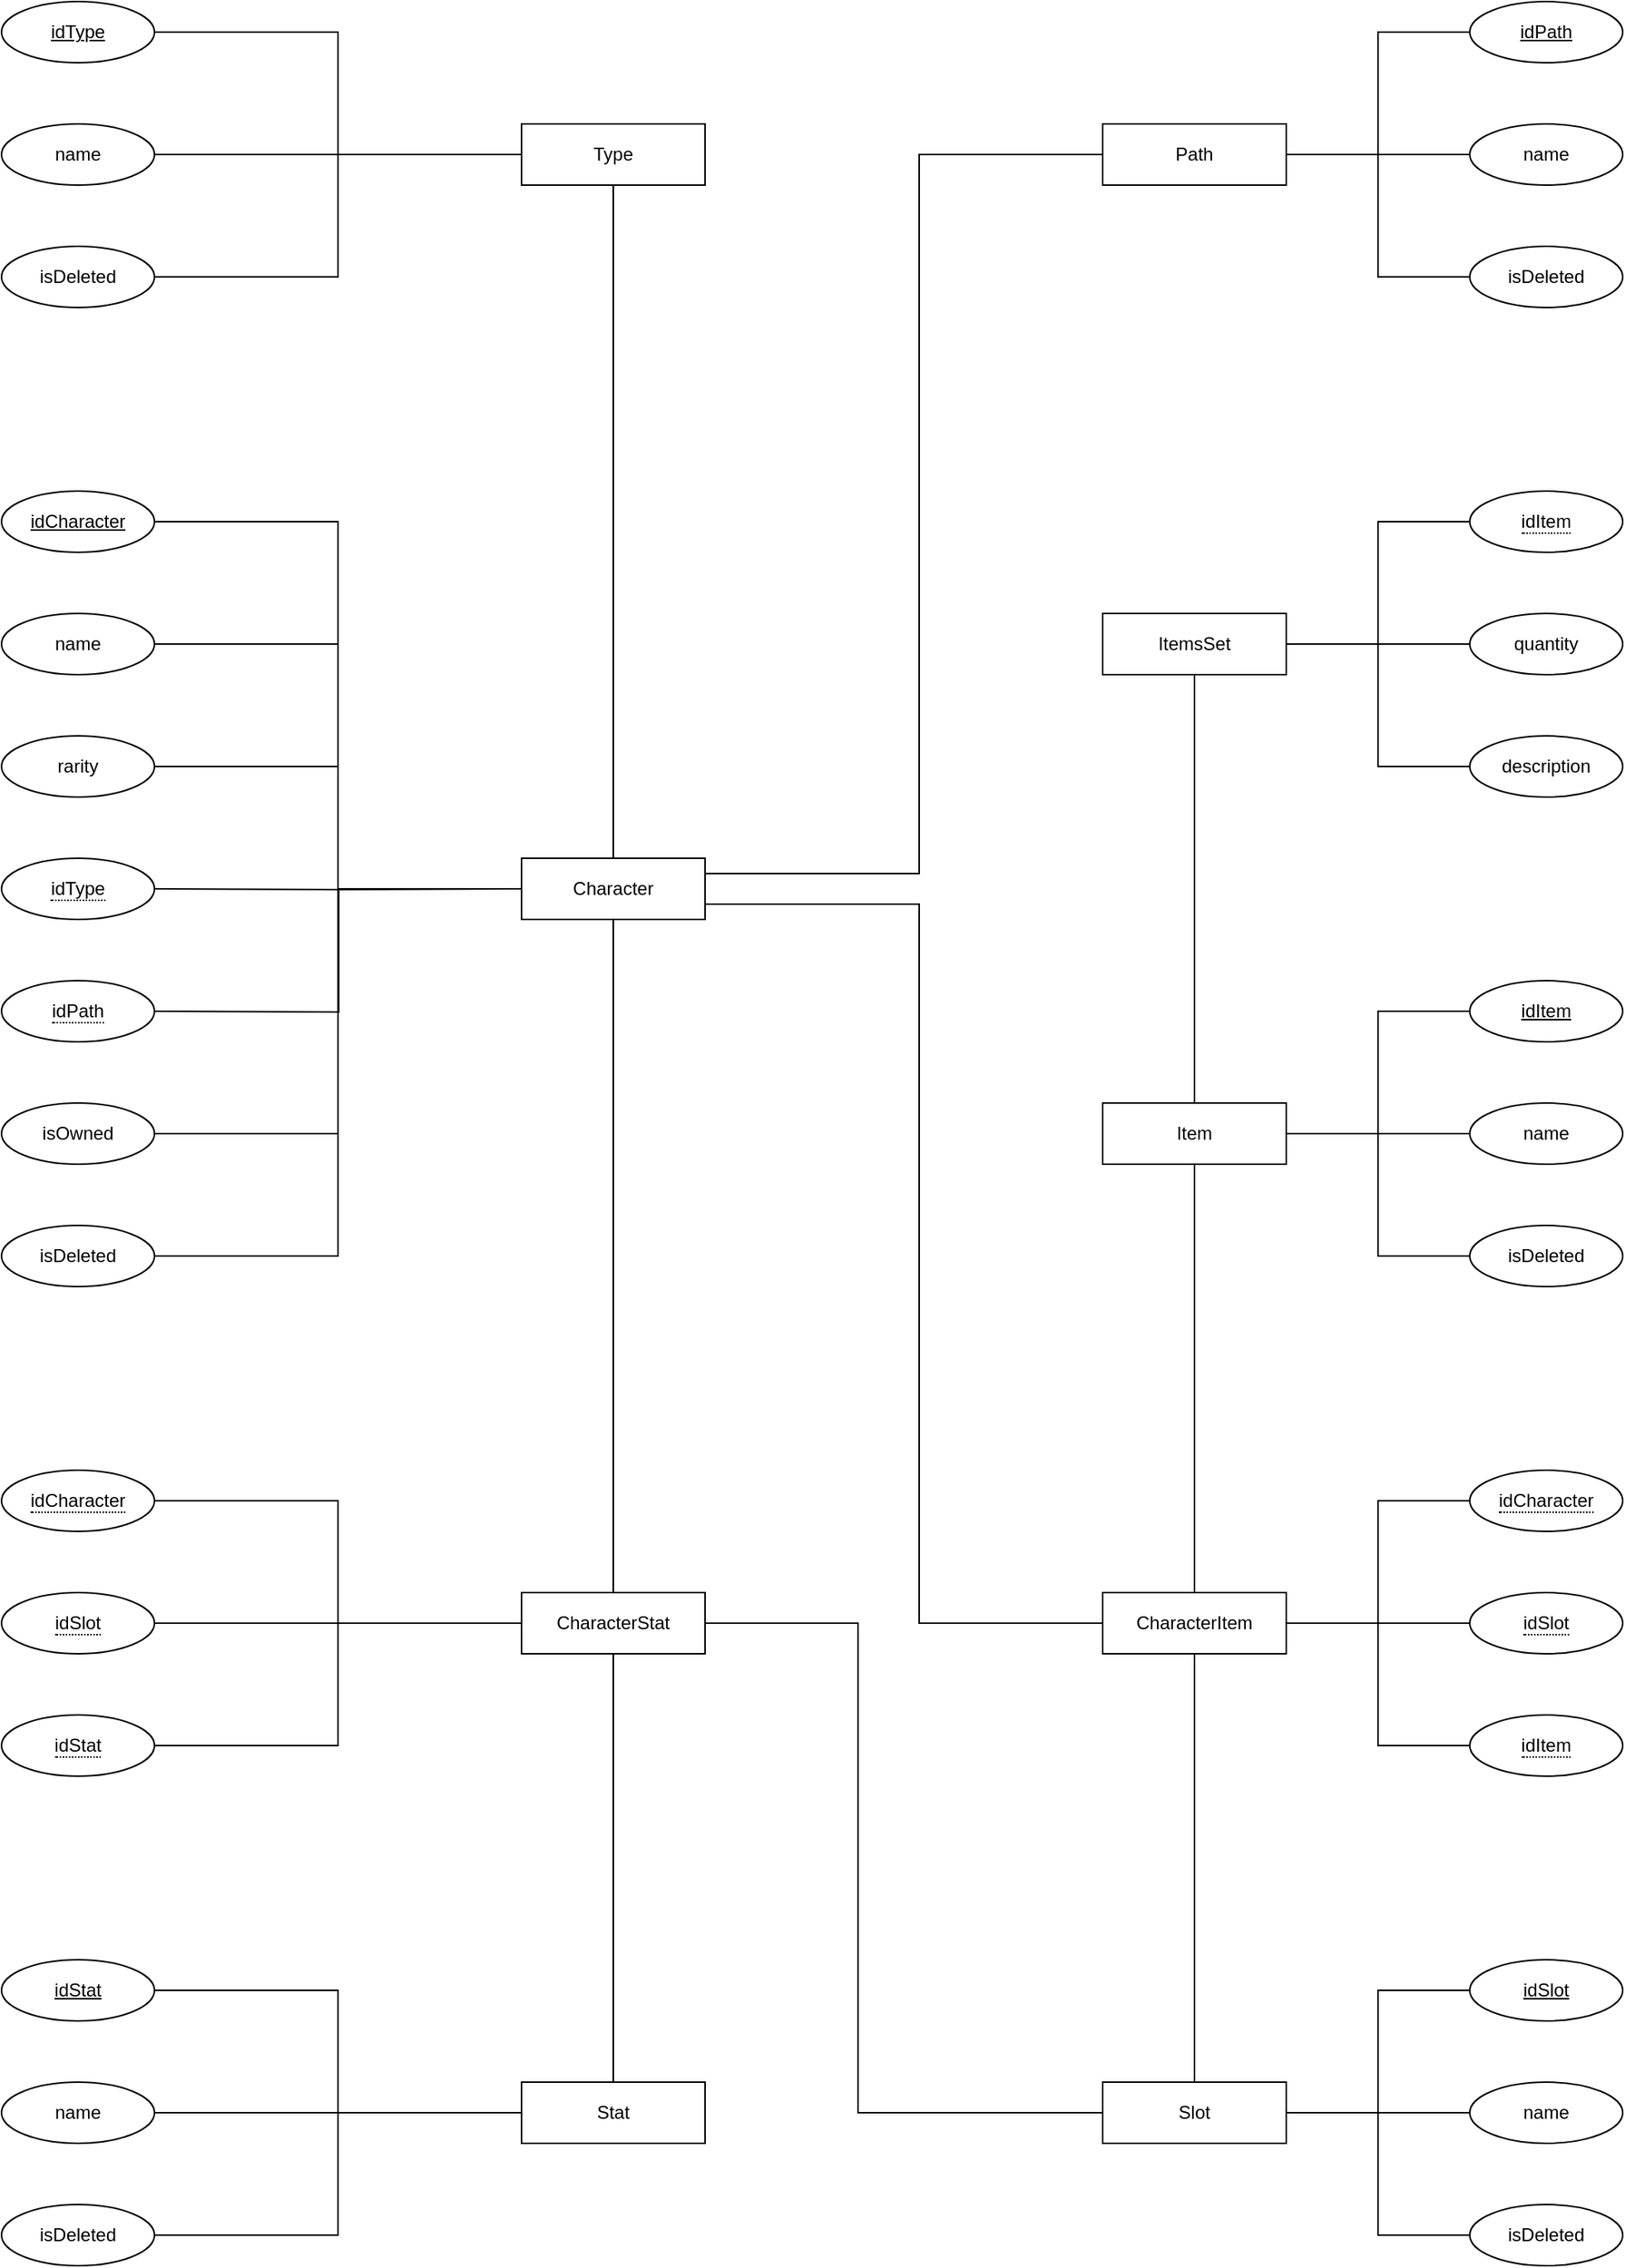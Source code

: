 <mxfile version="21.8.1" type="device">
  <diagram name="Page-1" id="GX8H9D7b_R_yUTEZoVUh">
    <mxGraphModel dx="1434" dy="1882" grid="1" gridSize="10" guides="1" tooltips="1" connect="1" arrows="1" fold="1" page="1" pageScale="1" pageWidth="850" pageHeight="1100" math="0" shadow="0">
      <root>
        <mxCell id="0" />
        <mxCell id="1" parent="0" />
        <mxCell id="0056p9a0bMRNldogxfck-70" style="edgeStyle=orthogonalEdgeStyle;rounded=0;orthogonalLoop=1;jettySize=auto;html=1;exitX=0.5;exitY=1;exitDx=0;exitDy=0;entryX=0.5;entryY=0;entryDx=0;entryDy=0;endArrow=none;endFill=0;" parent="1" source="0056p9a0bMRNldogxfck-1" target="0056p9a0bMRNldogxfck-58" edge="1">
          <mxGeometry relative="1" as="geometry" />
        </mxCell>
        <mxCell id="0056p9a0bMRNldogxfck-77" style="edgeStyle=orthogonalEdgeStyle;rounded=0;orthogonalLoop=1;jettySize=auto;html=1;exitX=1;exitY=0.75;exitDx=0;exitDy=0;entryX=0;entryY=0.5;entryDx=0;entryDy=0;endArrow=none;endFill=0;" parent="1" source="0056p9a0bMRNldogxfck-1" target="0056p9a0bMRNldogxfck-67" edge="1">
          <mxGeometry relative="1" as="geometry">
            <Array as="points">
              <mxPoint x="600" y="-490" />
              <mxPoint x="600" y="-20" />
            </Array>
          </mxGeometry>
        </mxCell>
        <mxCell id="0056p9a0bMRNldogxfck-1" value="Character" style="whiteSpace=wrap;html=1;align=center;" parent="1" vertex="1">
          <mxGeometry x="340" y="-520" width="120" height="40" as="geometry" />
        </mxCell>
        <mxCell id="0056p9a0bMRNldogxfck-35" style="edgeStyle=orthogonalEdgeStyle;rounded=0;orthogonalLoop=1;jettySize=auto;html=1;exitX=1;exitY=0.5;exitDx=0;exitDy=0;entryX=0;entryY=0.5;entryDx=0;entryDy=0;endArrow=none;endFill=0;" parent="1" source="0056p9a0bMRNldogxfck-2" target="0056p9a0bMRNldogxfck-1" edge="1">
          <mxGeometry relative="1" as="geometry" />
        </mxCell>
        <mxCell id="0056p9a0bMRNldogxfck-2" value="idCharacter" style="ellipse;whiteSpace=wrap;html=1;align=center;fontStyle=4;" parent="1" vertex="1">
          <mxGeometry y="-760" width="100" height="40" as="geometry" />
        </mxCell>
        <mxCell id="0056p9a0bMRNldogxfck-36" style="edgeStyle=orthogonalEdgeStyle;rounded=0;orthogonalLoop=1;jettySize=auto;html=1;exitX=1;exitY=0.5;exitDx=0;exitDy=0;entryX=0;entryY=0.5;entryDx=0;entryDy=0;endArrow=none;endFill=0;" parent="1" source="0056p9a0bMRNldogxfck-3" target="0056p9a0bMRNldogxfck-1" edge="1">
          <mxGeometry relative="1" as="geometry">
            <mxPoint x="320" y="-650" as="targetPoint" />
          </mxGeometry>
        </mxCell>
        <mxCell id="0056p9a0bMRNldogxfck-3" value="name" style="ellipse;whiteSpace=wrap;html=1;align=center;" parent="1" vertex="1">
          <mxGeometry y="-680" width="100" height="40" as="geometry" />
        </mxCell>
        <mxCell id="0056p9a0bMRNldogxfck-37" style="edgeStyle=orthogonalEdgeStyle;rounded=0;orthogonalLoop=1;jettySize=auto;html=1;exitX=1;exitY=0.5;exitDx=0;exitDy=0;entryX=0;entryY=0.5;entryDx=0;entryDy=0;endArrow=none;endFill=0;" parent="1" source="0056p9a0bMRNldogxfck-4" target="0056p9a0bMRNldogxfck-1" edge="1">
          <mxGeometry relative="1" as="geometry" />
        </mxCell>
        <mxCell id="0056p9a0bMRNldogxfck-4" value="rarity" style="ellipse;whiteSpace=wrap;html=1;align=center;" parent="1" vertex="1">
          <mxGeometry y="-600" width="100" height="40" as="geometry" />
        </mxCell>
        <mxCell id="0056p9a0bMRNldogxfck-38" style="edgeStyle=orthogonalEdgeStyle;rounded=0;orthogonalLoop=1;jettySize=auto;html=1;exitX=1;exitY=0.5;exitDx=0;exitDy=0;entryX=0;entryY=0.5;entryDx=0;entryDy=0;endArrow=none;endFill=0;" parent="1" target="0056p9a0bMRNldogxfck-1" edge="1">
          <mxGeometry relative="1" as="geometry">
            <mxPoint x="100" y="-500" as="sourcePoint" />
          </mxGeometry>
        </mxCell>
        <mxCell id="0056p9a0bMRNldogxfck-39" style="edgeStyle=orthogonalEdgeStyle;rounded=0;orthogonalLoop=1;jettySize=auto;html=1;exitX=1;exitY=0.5;exitDx=0;exitDy=0;entryX=0;entryY=0.5;entryDx=0;entryDy=0;endArrow=none;endFill=0;" parent="1" target="0056p9a0bMRNldogxfck-1" edge="1">
          <mxGeometry relative="1" as="geometry">
            <mxPoint x="100" y="-420" as="sourcePoint" />
          </mxGeometry>
        </mxCell>
        <mxCell id="0056p9a0bMRNldogxfck-40" style="edgeStyle=orthogonalEdgeStyle;rounded=0;orthogonalLoop=1;jettySize=auto;html=1;exitX=1;exitY=0.5;exitDx=0;exitDy=0;entryX=0;entryY=0.5;entryDx=0;entryDy=0;endArrow=none;endFill=0;" parent="1" source="0056p9a0bMRNldogxfck-7" target="0056p9a0bMRNldogxfck-1" edge="1">
          <mxGeometry relative="1" as="geometry" />
        </mxCell>
        <mxCell id="0056p9a0bMRNldogxfck-7" value="isOwned" style="ellipse;whiteSpace=wrap;html=1;align=center;" parent="1" vertex="1">
          <mxGeometry y="-360" width="100" height="40" as="geometry" />
        </mxCell>
        <mxCell id="0056p9a0bMRNldogxfck-41" style="edgeStyle=orthogonalEdgeStyle;rounded=0;orthogonalLoop=1;jettySize=auto;html=1;exitX=1;exitY=0.5;exitDx=0;exitDy=0;entryX=0;entryY=0.5;entryDx=0;entryDy=0;endArrow=none;endFill=0;" parent="1" source="0056p9a0bMRNldogxfck-8" target="0056p9a0bMRNldogxfck-1" edge="1">
          <mxGeometry relative="1" as="geometry" />
        </mxCell>
        <mxCell id="0056p9a0bMRNldogxfck-8" value="isDeleted" style="ellipse;whiteSpace=wrap;html=1;align=center;" parent="1" vertex="1">
          <mxGeometry y="-280" width="100" height="40" as="geometry" />
        </mxCell>
        <mxCell id="0056p9a0bMRNldogxfck-20" style="edgeStyle=orthogonalEdgeStyle;rounded=0;orthogonalLoop=1;jettySize=auto;html=1;exitX=0.5;exitY=1;exitDx=0;exitDy=0;entryX=0.25;entryY=0;entryDx=0;entryDy=0;endArrow=none;endFill=0;" parent="1" source="0056p9a0bMRNldogxfck-9" target="0056p9a0bMRNldogxfck-1" edge="1">
          <mxGeometry relative="1" as="geometry">
            <Array as="points">
              <mxPoint x="400" y="-520" />
            </Array>
          </mxGeometry>
        </mxCell>
        <mxCell id="0056p9a0bMRNldogxfck-9" value="Type" style="whiteSpace=wrap;html=1;align=center;" parent="1" vertex="1">
          <mxGeometry x="340" y="-1000" width="120" height="40" as="geometry" />
        </mxCell>
        <mxCell id="0056p9a0bMRNldogxfck-15" style="edgeStyle=orthogonalEdgeStyle;rounded=0;orthogonalLoop=1;jettySize=auto;html=1;exitX=1;exitY=0.5;exitDx=0;exitDy=0;entryX=0;entryY=0.5;entryDx=0;entryDy=0;endArrow=none;endFill=0;" parent="1" source="0056p9a0bMRNldogxfck-10" target="0056p9a0bMRNldogxfck-9" edge="1">
          <mxGeometry relative="1" as="geometry" />
        </mxCell>
        <mxCell id="0056p9a0bMRNldogxfck-10" value="idType" style="ellipse;whiteSpace=wrap;html=1;align=center;fontStyle=4;" parent="1" vertex="1">
          <mxGeometry y="-1080" width="100" height="40" as="geometry" />
        </mxCell>
        <mxCell id="0056p9a0bMRNldogxfck-16" style="edgeStyle=orthogonalEdgeStyle;rounded=0;orthogonalLoop=1;jettySize=auto;html=1;exitX=1;exitY=0.5;exitDx=0;exitDy=0;entryX=0;entryY=0.5;entryDx=0;entryDy=0;endArrow=none;endFill=0;" parent="1" source="0056p9a0bMRNldogxfck-11" target="0056p9a0bMRNldogxfck-9" edge="1">
          <mxGeometry relative="1" as="geometry" />
        </mxCell>
        <mxCell id="0056p9a0bMRNldogxfck-11" value="name" style="ellipse;whiteSpace=wrap;html=1;align=center;" parent="1" vertex="1">
          <mxGeometry y="-1000" width="100" height="40" as="geometry" />
        </mxCell>
        <mxCell id="0056p9a0bMRNldogxfck-19" style="edgeStyle=orthogonalEdgeStyle;rounded=0;orthogonalLoop=1;jettySize=auto;html=1;exitX=0;exitY=0.5;exitDx=0;exitDy=0;entryX=1;entryY=0.25;entryDx=0;entryDy=0;endArrow=none;endFill=0;" parent="1" source="0056p9a0bMRNldogxfck-12" target="0056p9a0bMRNldogxfck-1" edge="1">
          <mxGeometry relative="1" as="geometry">
            <Array as="points">
              <mxPoint x="600" y="-980" />
              <mxPoint x="600" y="-510" />
            </Array>
          </mxGeometry>
        </mxCell>
        <mxCell id="0056p9a0bMRNldogxfck-12" value="Path" style="whiteSpace=wrap;html=1;align=center;" parent="1" vertex="1">
          <mxGeometry x="720" y="-1000" width="120" height="40" as="geometry" />
        </mxCell>
        <mxCell id="0056p9a0bMRNldogxfck-17" style="edgeStyle=orthogonalEdgeStyle;rounded=0;orthogonalLoop=1;jettySize=auto;html=1;exitX=0;exitY=0.5;exitDx=0;exitDy=0;entryX=1;entryY=0.5;entryDx=0;entryDy=0;endArrow=none;endFill=0;" parent="1" source="0056p9a0bMRNldogxfck-13" target="0056p9a0bMRNldogxfck-12" edge="1">
          <mxGeometry relative="1" as="geometry" />
        </mxCell>
        <mxCell id="0056p9a0bMRNldogxfck-13" value="idPath" style="ellipse;whiteSpace=wrap;html=1;align=center;fontStyle=4;" parent="1" vertex="1">
          <mxGeometry x="960" y="-1080" width="100" height="40" as="geometry" />
        </mxCell>
        <mxCell id="0056p9a0bMRNldogxfck-18" style="edgeStyle=orthogonalEdgeStyle;rounded=0;orthogonalLoop=1;jettySize=auto;html=1;exitX=0;exitY=0.5;exitDx=0;exitDy=0;entryX=1;entryY=0.5;entryDx=0;entryDy=0;endArrow=none;endFill=0;" parent="1" source="0056p9a0bMRNldogxfck-14" target="0056p9a0bMRNldogxfck-12" edge="1">
          <mxGeometry relative="1" as="geometry" />
        </mxCell>
        <mxCell id="0056p9a0bMRNldogxfck-14" value="name" style="ellipse;whiteSpace=wrap;html=1;align=center;" parent="1" vertex="1">
          <mxGeometry x="960" y="-1000" width="100" height="40" as="geometry" />
        </mxCell>
        <mxCell id="0056p9a0bMRNldogxfck-24" style="edgeStyle=orthogonalEdgeStyle;rounded=0;orthogonalLoop=1;jettySize=auto;html=1;exitX=1;exitY=0.5;exitDx=0;exitDy=0;entryX=0;entryY=0.5;entryDx=0;entryDy=0;endArrow=none;endFill=0;" parent="1" source="0056p9a0bMRNldogxfck-21" target="0056p9a0bMRNldogxfck-9" edge="1">
          <mxGeometry relative="1" as="geometry" />
        </mxCell>
        <mxCell id="0056p9a0bMRNldogxfck-21" value="isDeleted" style="ellipse;whiteSpace=wrap;html=1;align=center;" parent="1" vertex="1">
          <mxGeometry y="-920" width="100" height="40" as="geometry" />
        </mxCell>
        <mxCell id="0056p9a0bMRNldogxfck-23" style="edgeStyle=orthogonalEdgeStyle;rounded=0;orthogonalLoop=1;jettySize=auto;html=1;exitX=0;exitY=0.5;exitDx=0;exitDy=0;entryX=1;entryY=0.5;entryDx=0;entryDy=0;endArrow=none;endFill=0;" parent="1" source="0056p9a0bMRNldogxfck-22" target="0056p9a0bMRNldogxfck-12" edge="1">
          <mxGeometry relative="1" as="geometry" />
        </mxCell>
        <mxCell id="0056p9a0bMRNldogxfck-22" value="isDeleted" style="ellipse;whiteSpace=wrap;html=1;align=center;" parent="1" vertex="1">
          <mxGeometry x="960" y="-920" width="100" height="40" as="geometry" />
        </mxCell>
        <mxCell id="0056p9a0bMRNldogxfck-25" value="Stat" style="whiteSpace=wrap;html=1;align=center;" parent="1" vertex="1">
          <mxGeometry x="340" y="280" width="120" height="40" as="geometry" />
        </mxCell>
        <mxCell id="0056p9a0bMRNldogxfck-94" style="edgeStyle=orthogonalEdgeStyle;rounded=0;orthogonalLoop=1;jettySize=auto;html=1;exitX=1;exitY=0.5;exitDx=0;exitDy=0;entryX=0;entryY=0.5;entryDx=0;entryDy=0;endArrow=none;endFill=0;" parent="1" source="0056p9a0bMRNldogxfck-27" target="0056p9a0bMRNldogxfck-25" edge="1">
          <mxGeometry relative="1" as="geometry" />
        </mxCell>
        <mxCell id="0056p9a0bMRNldogxfck-27" value="idStat" style="ellipse;whiteSpace=wrap;html=1;align=center;fontStyle=4;" parent="1" vertex="1">
          <mxGeometry y="200" width="100" height="40" as="geometry" />
        </mxCell>
        <mxCell id="0056p9a0bMRNldogxfck-95" style="edgeStyle=orthogonalEdgeStyle;rounded=0;orthogonalLoop=1;jettySize=auto;html=1;exitX=1;exitY=0.5;exitDx=0;exitDy=0;entryX=0;entryY=0.5;entryDx=0;entryDy=0;endArrow=none;endFill=0;" parent="1" source="0056p9a0bMRNldogxfck-28" target="0056p9a0bMRNldogxfck-25" edge="1">
          <mxGeometry relative="1" as="geometry" />
        </mxCell>
        <mxCell id="0056p9a0bMRNldogxfck-28" value="name" style="ellipse;whiteSpace=wrap;html=1;align=center;" parent="1" vertex="1">
          <mxGeometry y="280" width="100" height="40" as="geometry" />
        </mxCell>
        <mxCell id="0056p9a0bMRNldogxfck-97" style="edgeStyle=orthogonalEdgeStyle;rounded=0;orthogonalLoop=1;jettySize=auto;html=1;exitX=1;exitY=0.5;exitDx=0;exitDy=0;entryX=0;entryY=0.5;entryDx=0;entryDy=0;endArrow=none;endFill=0;" parent="1" source="0056p9a0bMRNldogxfck-30" target="0056p9a0bMRNldogxfck-25" edge="1">
          <mxGeometry relative="1" as="geometry" />
        </mxCell>
        <mxCell id="0056p9a0bMRNldogxfck-30" value="isDeleted" style="ellipse;whiteSpace=wrap;html=1;align=center;" parent="1" vertex="1">
          <mxGeometry y="360" width="100" height="40" as="geometry" />
        </mxCell>
        <mxCell id="0056p9a0bMRNldogxfck-42" value="Slot" style="whiteSpace=wrap;html=1;align=center;" parent="1" vertex="1">
          <mxGeometry x="720" y="280" width="120" height="40" as="geometry" />
        </mxCell>
        <mxCell id="0056p9a0bMRNldogxfck-46" style="edgeStyle=orthogonalEdgeStyle;rounded=0;orthogonalLoop=1;jettySize=auto;html=1;exitX=0;exitY=0.5;exitDx=0;exitDy=0;entryX=1;entryY=0.5;entryDx=0;entryDy=0;endArrow=none;endFill=0;" parent="1" source="0056p9a0bMRNldogxfck-43" target="0056p9a0bMRNldogxfck-42" edge="1">
          <mxGeometry relative="1" as="geometry" />
        </mxCell>
        <mxCell id="0056p9a0bMRNldogxfck-43" value="idSlot" style="ellipse;whiteSpace=wrap;html=1;align=center;fontStyle=4;" parent="1" vertex="1">
          <mxGeometry x="960" y="200" width="100" height="40" as="geometry" />
        </mxCell>
        <mxCell id="0056p9a0bMRNldogxfck-47" style="edgeStyle=orthogonalEdgeStyle;rounded=0;orthogonalLoop=1;jettySize=auto;html=1;exitX=0;exitY=0.5;exitDx=0;exitDy=0;entryX=1;entryY=0.5;entryDx=0;entryDy=0;endArrow=none;endFill=0;" parent="1" source="0056p9a0bMRNldogxfck-44" target="0056p9a0bMRNldogxfck-42" edge="1">
          <mxGeometry relative="1" as="geometry" />
        </mxCell>
        <mxCell id="0056p9a0bMRNldogxfck-44" value="name" style="ellipse;whiteSpace=wrap;html=1;align=center;" parent="1" vertex="1">
          <mxGeometry x="960" y="280" width="100" height="40" as="geometry" />
        </mxCell>
        <mxCell id="0056p9a0bMRNldogxfck-48" style="edgeStyle=orthogonalEdgeStyle;rounded=0;orthogonalLoop=1;jettySize=auto;html=1;exitX=0;exitY=0.5;exitDx=0;exitDy=0;entryX=1;entryY=0.5;entryDx=0;entryDy=0;endArrow=none;endFill=0;" parent="1" source="0056p9a0bMRNldogxfck-45" target="0056p9a0bMRNldogxfck-42" edge="1">
          <mxGeometry relative="1" as="geometry">
            <mxPoint x="890" y="240" as="targetPoint" />
          </mxGeometry>
        </mxCell>
        <mxCell id="0056p9a0bMRNldogxfck-45" value="isDeleted" style="ellipse;whiteSpace=wrap;html=1;align=center;" parent="1" vertex="1">
          <mxGeometry x="960" y="360" width="100" height="40" as="geometry" />
        </mxCell>
        <mxCell id="_Dnip6ST3x9V_7FPuQrR-8" style="edgeStyle=orthogonalEdgeStyle;rounded=0;orthogonalLoop=1;jettySize=auto;html=1;exitX=0.5;exitY=0;exitDx=0;exitDy=0;entryX=0.5;entryY=1;entryDx=0;entryDy=0;endArrow=none;endFill=0;" edge="1" parent="1" source="0056p9a0bMRNldogxfck-49" target="_Dnip6ST3x9V_7FPuQrR-1">
          <mxGeometry relative="1" as="geometry" />
        </mxCell>
        <mxCell id="0056p9a0bMRNldogxfck-49" value="Item" style="whiteSpace=wrap;html=1;align=center;" parent="1" vertex="1">
          <mxGeometry x="720" y="-360" width="120" height="40" as="geometry" />
        </mxCell>
        <mxCell id="0056p9a0bMRNldogxfck-55" style="edgeStyle=orthogonalEdgeStyle;rounded=0;orthogonalLoop=1;jettySize=auto;html=1;exitX=0;exitY=0.5;exitDx=0;exitDy=0;entryX=1;entryY=0.5;entryDx=0;entryDy=0;endArrow=none;endFill=0;" parent="1" source="0056p9a0bMRNldogxfck-50" target="0056p9a0bMRNldogxfck-49" edge="1">
          <mxGeometry relative="1" as="geometry" />
        </mxCell>
        <mxCell id="0056p9a0bMRNldogxfck-50" value="idItem" style="ellipse;whiteSpace=wrap;html=1;align=center;fontStyle=4;" parent="1" vertex="1">
          <mxGeometry x="960" y="-440" width="100" height="40" as="geometry" />
        </mxCell>
        <mxCell id="0056p9a0bMRNldogxfck-56" style="edgeStyle=orthogonalEdgeStyle;rounded=0;orthogonalLoop=1;jettySize=auto;html=1;exitX=0;exitY=0.5;exitDx=0;exitDy=0;entryX=1;entryY=0.5;entryDx=0;entryDy=0;endArrow=none;endFill=0;" parent="1" source="0056p9a0bMRNldogxfck-51" target="0056p9a0bMRNldogxfck-49" edge="1">
          <mxGeometry relative="1" as="geometry" />
        </mxCell>
        <mxCell id="0056p9a0bMRNldogxfck-51" value="name" style="ellipse;whiteSpace=wrap;html=1;align=center;" parent="1" vertex="1">
          <mxGeometry x="960" y="-360" width="100" height="40" as="geometry" />
        </mxCell>
        <mxCell id="0056p9a0bMRNldogxfck-57" style="edgeStyle=orthogonalEdgeStyle;rounded=0;orthogonalLoop=1;jettySize=auto;html=1;exitX=0;exitY=0.5;exitDx=0;exitDy=0;entryX=1;entryY=0.5;entryDx=0;entryDy=0;endArrow=none;endFill=0;" parent="1" source="0056p9a0bMRNldogxfck-52" target="0056p9a0bMRNldogxfck-49" edge="1">
          <mxGeometry relative="1" as="geometry" />
        </mxCell>
        <mxCell id="0056p9a0bMRNldogxfck-52" value="isDeleted" style="ellipse;whiteSpace=wrap;html=1;align=center;" parent="1" vertex="1">
          <mxGeometry x="960" y="-280" width="100" height="40" as="geometry" />
        </mxCell>
        <mxCell id="0056p9a0bMRNldogxfck-78" style="edgeStyle=orthogonalEdgeStyle;rounded=0;orthogonalLoop=1;jettySize=auto;html=1;exitX=1;exitY=0.5;exitDx=0;exitDy=0;entryX=0;entryY=0.5;entryDx=0;entryDy=0;endArrow=none;endFill=0;" parent="1" source="0056p9a0bMRNldogxfck-58" target="0056p9a0bMRNldogxfck-42" edge="1">
          <mxGeometry relative="1" as="geometry">
            <Array as="points">
              <mxPoint x="560" y="-20" />
              <mxPoint x="560" y="300" />
            </Array>
          </mxGeometry>
        </mxCell>
        <mxCell id="0056p9a0bMRNldogxfck-86" style="edgeStyle=orthogonalEdgeStyle;rounded=0;orthogonalLoop=1;jettySize=auto;html=1;exitX=0.5;exitY=1;exitDx=0;exitDy=0;entryX=0.5;entryY=0;entryDx=0;entryDy=0;endArrow=none;endFill=0;" parent="1" source="0056p9a0bMRNldogxfck-58" target="0056p9a0bMRNldogxfck-25" edge="1">
          <mxGeometry relative="1" as="geometry" />
        </mxCell>
        <mxCell id="0056p9a0bMRNldogxfck-58" value="CharacterStat" style="whiteSpace=wrap;html=1;align=center;" parent="1" vertex="1">
          <mxGeometry x="340" y="-40" width="120" height="40" as="geometry" />
        </mxCell>
        <mxCell id="0056p9a0bMRNldogxfck-64" style="edgeStyle=orthogonalEdgeStyle;rounded=0;orthogonalLoop=1;jettySize=auto;html=1;exitX=1;exitY=0.5;exitDx=0;exitDy=0;entryX=0;entryY=0.5;entryDx=0;entryDy=0;endArrow=none;endFill=0;" parent="1" source="0056p9a0bMRNldogxfck-60" target="0056p9a0bMRNldogxfck-58" edge="1">
          <mxGeometry relative="1" as="geometry" />
        </mxCell>
        <mxCell id="0056p9a0bMRNldogxfck-60" value="&lt;span style=&quot;border-bottom: 1px dotted&quot;&gt;idCharacter&lt;/span&gt;" style="ellipse;whiteSpace=wrap;html=1;align=center;" parent="1" vertex="1">
          <mxGeometry y="-120" width="100" height="40" as="geometry" />
        </mxCell>
        <mxCell id="0056p9a0bMRNldogxfck-65" style="edgeStyle=orthogonalEdgeStyle;rounded=0;orthogonalLoop=1;jettySize=auto;html=1;exitX=1;exitY=0.5;exitDx=0;exitDy=0;entryX=0;entryY=0.5;entryDx=0;entryDy=0;endArrow=none;endFill=0;" parent="1" source="0056p9a0bMRNldogxfck-61" target="0056p9a0bMRNldogxfck-58" edge="1">
          <mxGeometry relative="1" as="geometry" />
        </mxCell>
        <mxCell id="0056p9a0bMRNldogxfck-61" value="&lt;span style=&quot;border-bottom: 1px dotted&quot;&gt;idSlot&lt;/span&gt;" style="ellipse;whiteSpace=wrap;html=1;align=center;" parent="1" vertex="1">
          <mxGeometry y="-40" width="100" height="40" as="geometry" />
        </mxCell>
        <mxCell id="0056p9a0bMRNldogxfck-66" style="edgeStyle=orthogonalEdgeStyle;rounded=0;orthogonalLoop=1;jettySize=auto;html=1;exitX=1;exitY=0.5;exitDx=0;exitDy=0;entryX=0;entryY=0.5;entryDx=0;entryDy=0;endArrow=none;endFill=0;" parent="1" source="0056p9a0bMRNldogxfck-62" target="0056p9a0bMRNldogxfck-58" edge="1">
          <mxGeometry relative="1" as="geometry" />
        </mxCell>
        <mxCell id="0056p9a0bMRNldogxfck-62" value="&lt;span style=&quot;border-bottom: 1px dotted&quot;&gt;idStat&lt;/span&gt;" style="ellipse;whiteSpace=wrap;html=1;align=center;" parent="1" vertex="1">
          <mxGeometry y="40" width="100" height="40" as="geometry" />
        </mxCell>
        <mxCell id="0056p9a0bMRNldogxfck-79" style="edgeStyle=orthogonalEdgeStyle;rounded=0;orthogonalLoop=1;jettySize=auto;html=1;exitX=0.5;exitY=1;exitDx=0;exitDy=0;entryX=0.5;entryY=0;entryDx=0;entryDy=0;endArrow=none;endFill=0;" parent="1" source="0056p9a0bMRNldogxfck-67" target="0056p9a0bMRNldogxfck-42" edge="1">
          <mxGeometry relative="1" as="geometry" />
        </mxCell>
        <mxCell id="0056p9a0bMRNldogxfck-81" style="edgeStyle=orthogonalEdgeStyle;rounded=0;orthogonalLoop=1;jettySize=auto;html=1;exitX=0.5;exitY=0;exitDx=0;exitDy=0;entryX=0.5;entryY=1;entryDx=0;entryDy=0;endArrow=none;endFill=0;" parent="1" source="0056p9a0bMRNldogxfck-67" target="0056p9a0bMRNldogxfck-49" edge="1">
          <mxGeometry relative="1" as="geometry" />
        </mxCell>
        <mxCell id="0056p9a0bMRNldogxfck-67" value="CharacterItem" style="whiteSpace=wrap;html=1;align=center;" parent="1" vertex="1">
          <mxGeometry x="720" y="-40" width="120" height="40" as="geometry" />
        </mxCell>
        <mxCell id="0056p9a0bMRNldogxfck-75" style="edgeStyle=orthogonalEdgeStyle;rounded=0;orthogonalLoop=1;jettySize=auto;html=1;exitX=0;exitY=0.5;exitDx=0;exitDy=0;entryX=1;entryY=0.5;entryDx=0;entryDy=0;endArrow=none;endFill=0;" parent="1" source="0056p9a0bMRNldogxfck-73" target="0056p9a0bMRNldogxfck-67" edge="1">
          <mxGeometry relative="1" as="geometry" />
        </mxCell>
        <mxCell id="0056p9a0bMRNldogxfck-73" value="&lt;span style=&quot;border-bottom: 1px dotted&quot;&gt;idSlot&lt;/span&gt;" style="ellipse;whiteSpace=wrap;html=1;align=center;" parent="1" vertex="1">
          <mxGeometry x="960" y="-40" width="100" height="40" as="geometry" />
        </mxCell>
        <mxCell id="0056p9a0bMRNldogxfck-76" style="edgeStyle=orthogonalEdgeStyle;rounded=0;orthogonalLoop=1;jettySize=auto;html=1;exitX=0;exitY=0.5;exitDx=0;exitDy=0;entryX=1;entryY=0.5;entryDx=0;entryDy=0;endArrow=none;endFill=0;" parent="1" source="0056p9a0bMRNldogxfck-74" target="0056p9a0bMRNldogxfck-67" edge="1">
          <mxGeometry relative="1" as="geometry" />
        </mxCell>
        <mxCell id="0056p9a0bMRNldogxfck-74" value="&lt;span style=&quot;border-bottom: 1px dotted&quot;&gt;idItem&lt;/span&gt;" style="ellipse;whiteSpace=wrap;html=1;align=center;" parent="1" vertex="1">
          <mxGeometry x="960" y="40" width="100" height="40" as="geometry" />
        </mxCell>
        <mxCell id="0056p9a0bMRNldogxfck-88" style="edgeStyle=orthogonalEdgeStyle;rounded=0;orthogonalLoop=1;jettySize=auto;html=1;exitX=0;exitY=0.5;exitDx=0;exitDy=0;entryX=1;entryY=0.5;entryDx=0;entryDy=0;endArrow=none;endFill=0;" parent="1" source="0056p9a0bMRNldogxfck-87" target="0056p9a0bMRNldogxfck-67" edge="1">
          <mxGeometry relative="1" as="geometry" />
        </mxCell>
        <mxCell id="0056p9a0bMRNldogxfck-87" value="&lt;span style=&quot;border-bottom: 1px dotted&quot;&gt;idCharacter&lt;/span&gt;" style="ellipse;whiteSpace=wrap;html=1;align=center;" parent="1" vertex="1">
          <mxGeometry x="960" y="-120" width="100" height="40" as="geometry" />
        </mxCell>
        <mxCell id="0056p9a0bMRNldogxfck-98" value="&lt;span style=&quot;border-bottom: 1px dotted&quot;&gt;idType&lt;/span&gt;" style="ellipse;whiteSpace=wrap;html=1;align=center;" parent="1" vertex="1">
          <mxGeometry y="-520" width="100" height="40" as="geometry" />
        </mxCell>
        <mxCell id="0056p9a0bMRNldogxfck-99" value="&lt;span style=&quot;border-bottom: 1px dotted&quot;&gt;idPath&lt;/span&gt;" style="ellipse;whiteSpace=wrap;html=1;align=center;" parent="1" vertex="1">
          <mxGeometry y="-440" width="100" height="40" as="geometry" />
        </mxCell>
        <mxCell id="_Dnip6ST3x9V_7FPuQrR-1" value="ItemsSet" style="whiteSpace=wrap;html=1;align=center;" vertex="1" parent="1">
          <mxGeometry x="720" y="-680" width="120" height="40" as="geometry" />
        </mxCell>
        <mxCell id="_Dnip6ST3x9V_7FPuQrR-5" style="edgeStyle=orthogonalEdgeStyle;rounded=0;orthogonalLoop=1;jettySize=auto;html=1;exitX=0;exitY=0.5;exitDx=0;exitDy=0;entryX=1;entryY=0.5;entryDx=0;entryDy=0;endArrow=none;endFill=0;" edge="1" parent="1" source="_Dnip6ST3x9V_7FPuQrR-2" target="_Dnip6ST3x9V_7FPuQrR-1">
          <mxGeometry relative="1" as="geometry" />
        </mxCell>
        <mxCell id="_Dnip6ST3x9V_7FPuQrR-2" value="&lt;span style=&quot;border-bottom: 1px dotted&quot;&gt;idItem&lt;/span&gt;" style="ellipse;whiteSpace=wrap;html=1;align=center;" vertex="1" parent="1">
          <mxGeometry x="960" y="-760" width="100" height="40" as="geometry" />
        </mxCell>
        <mxCell id="_Dnip6ST3x9V_7FPuQrR-6" style="edgeStyle=orthogonalEdgeStyle;rounded=0;orthogonalLoop=1;jettySize=auto;html=1;exitX=0;exitY=0.5;exitDx=0;exitDy=0;entryX=1;entryY=0.5;entryDx=0;entryDy=0;endArrow=none;endFill=0;" edge="1" parent="1" source="_Dnip6ST3x9V_7FPuQrR-3" target="_Dnip6ST3x9V_7FPuQrR-1">
          <mxGeometry relative="1" as="geometry" />
        </mxCell>
        <mxCell id="_Dnip6ST3x9V_7FPuQrR-3" value="quantity" style="ellipse;whiteSpace=wrap;html=1;align=center;" vertex="1" parent="1">
          <mxGeometry x="960" y="-680" width="100" height="40" as="geometry" />
        </mxCell>
        <mxCell id="_Dnip6ST3x9V_7FPuQrR-7" style="edgeStyle=orthogonalEdgeStyle;rounded=0;orthogonalLoop=1;jettySize=auto;html=1;exitX=0;exitY=0.5;exitDx=0;exitDy=0;entryX=1;entryY=0.5;entryDx=0;entryDy=0;endArrow=none;endFill=0;" edge="1" parent="1" source="_Dnip6ST3x9V_7FPuQrR-4" target="_Dnip6ST3x9V_7FPuQrR-1">
          <mxGeometry relative="1" as="geometry" />
        </mxCell>
        <mxCell id="_Dnip6ST3x9V_7FPuQrR-4" value="description" style="ellipse;whiteSpace=wrap;html=1;align=center;" vertex="1" parent="1">
          <mxGeometry x="960" y="-600" width="100" height="40" as="geometry" />
        </mxCell>
      </root>
    </mxGraphModel>
  </diagram>
</mxfile>
